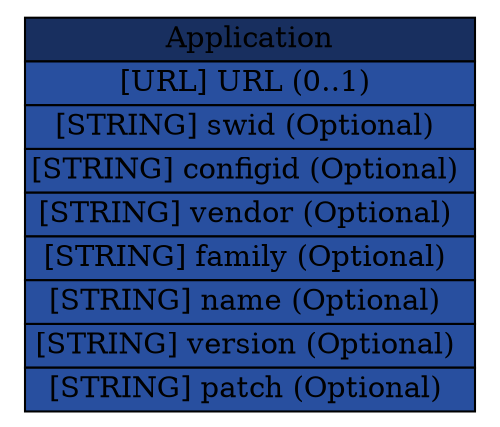 digraph Application {
	graph [rankdir=LR];
	node [label="\N"];
	graph [bb="0,0,224,188"];
	Application [label=<<table BORDER="0" CELLBORDER="1" CELLSPACING="0"> <tr > <td BGCOLOR="#182f5f" HREF="/idmef_parser/IODEF/Application.html" TITLE="The Application class describes an application running on a System providing a Service. ">Application</td> </tr>" %<tr><td BGCOLOR="#284f9f"  HREF="/idmef_parser/IODEF/Application.html" TITLE="A URL describing the application.">[URL] URL (0..1) </td></tr>%<tr><td BGCOLOR="#284f9f"  HREF="/idmef_parser/IODEF/Application.html" TITLE="An identifier that can be used to reference this software.">[STRING] swid (Optional) </td></tr>%<tr><td BGCOLOR="#284f9f"  HREF="/idmef_parser/IODEF/Application.html" TITLE="An identifier that can be used to reference a particular configuration of this software.">[STRING] configid (Optional) </td></tr>%<tr><td BGCOLOR="#284f9f"  HREF="/idmef_parser/IODEF/Application.html" TITLE="Vendor name of the software.">[STRING] vendor (Optional) </td></tr>%<tr><td BGCOLOR="#284f9f"  HREF="/idmef_parser/IODEF/Application.html" TITLE="Family of the software.">[STRING] family (Optional) </td></tr>%<tr><td BGCOLOR="#284f9f"  HREF="/idmef_parser/IODEF/Application.html" TITLE="Name of the software.">[STRING] name (Optional) </td></tr>%<tr><td BGCOLOR="#284f9f"  HREF="/idmef_parser/IODEF/Application.html" TITLE="Version of the software.">[STRING] version (Optional) </td></tr>%<tr><td BGCOLOR="#284f9f"  HREF="/idmef_parser/IODEF/Application.html" TITLE="Patch or service pack level of the software.">[STRING] patch (Optional) </td></tr>%</table>>, shape=plaintext, pos="112,94", width="3.0833", height="2.625"];
}
